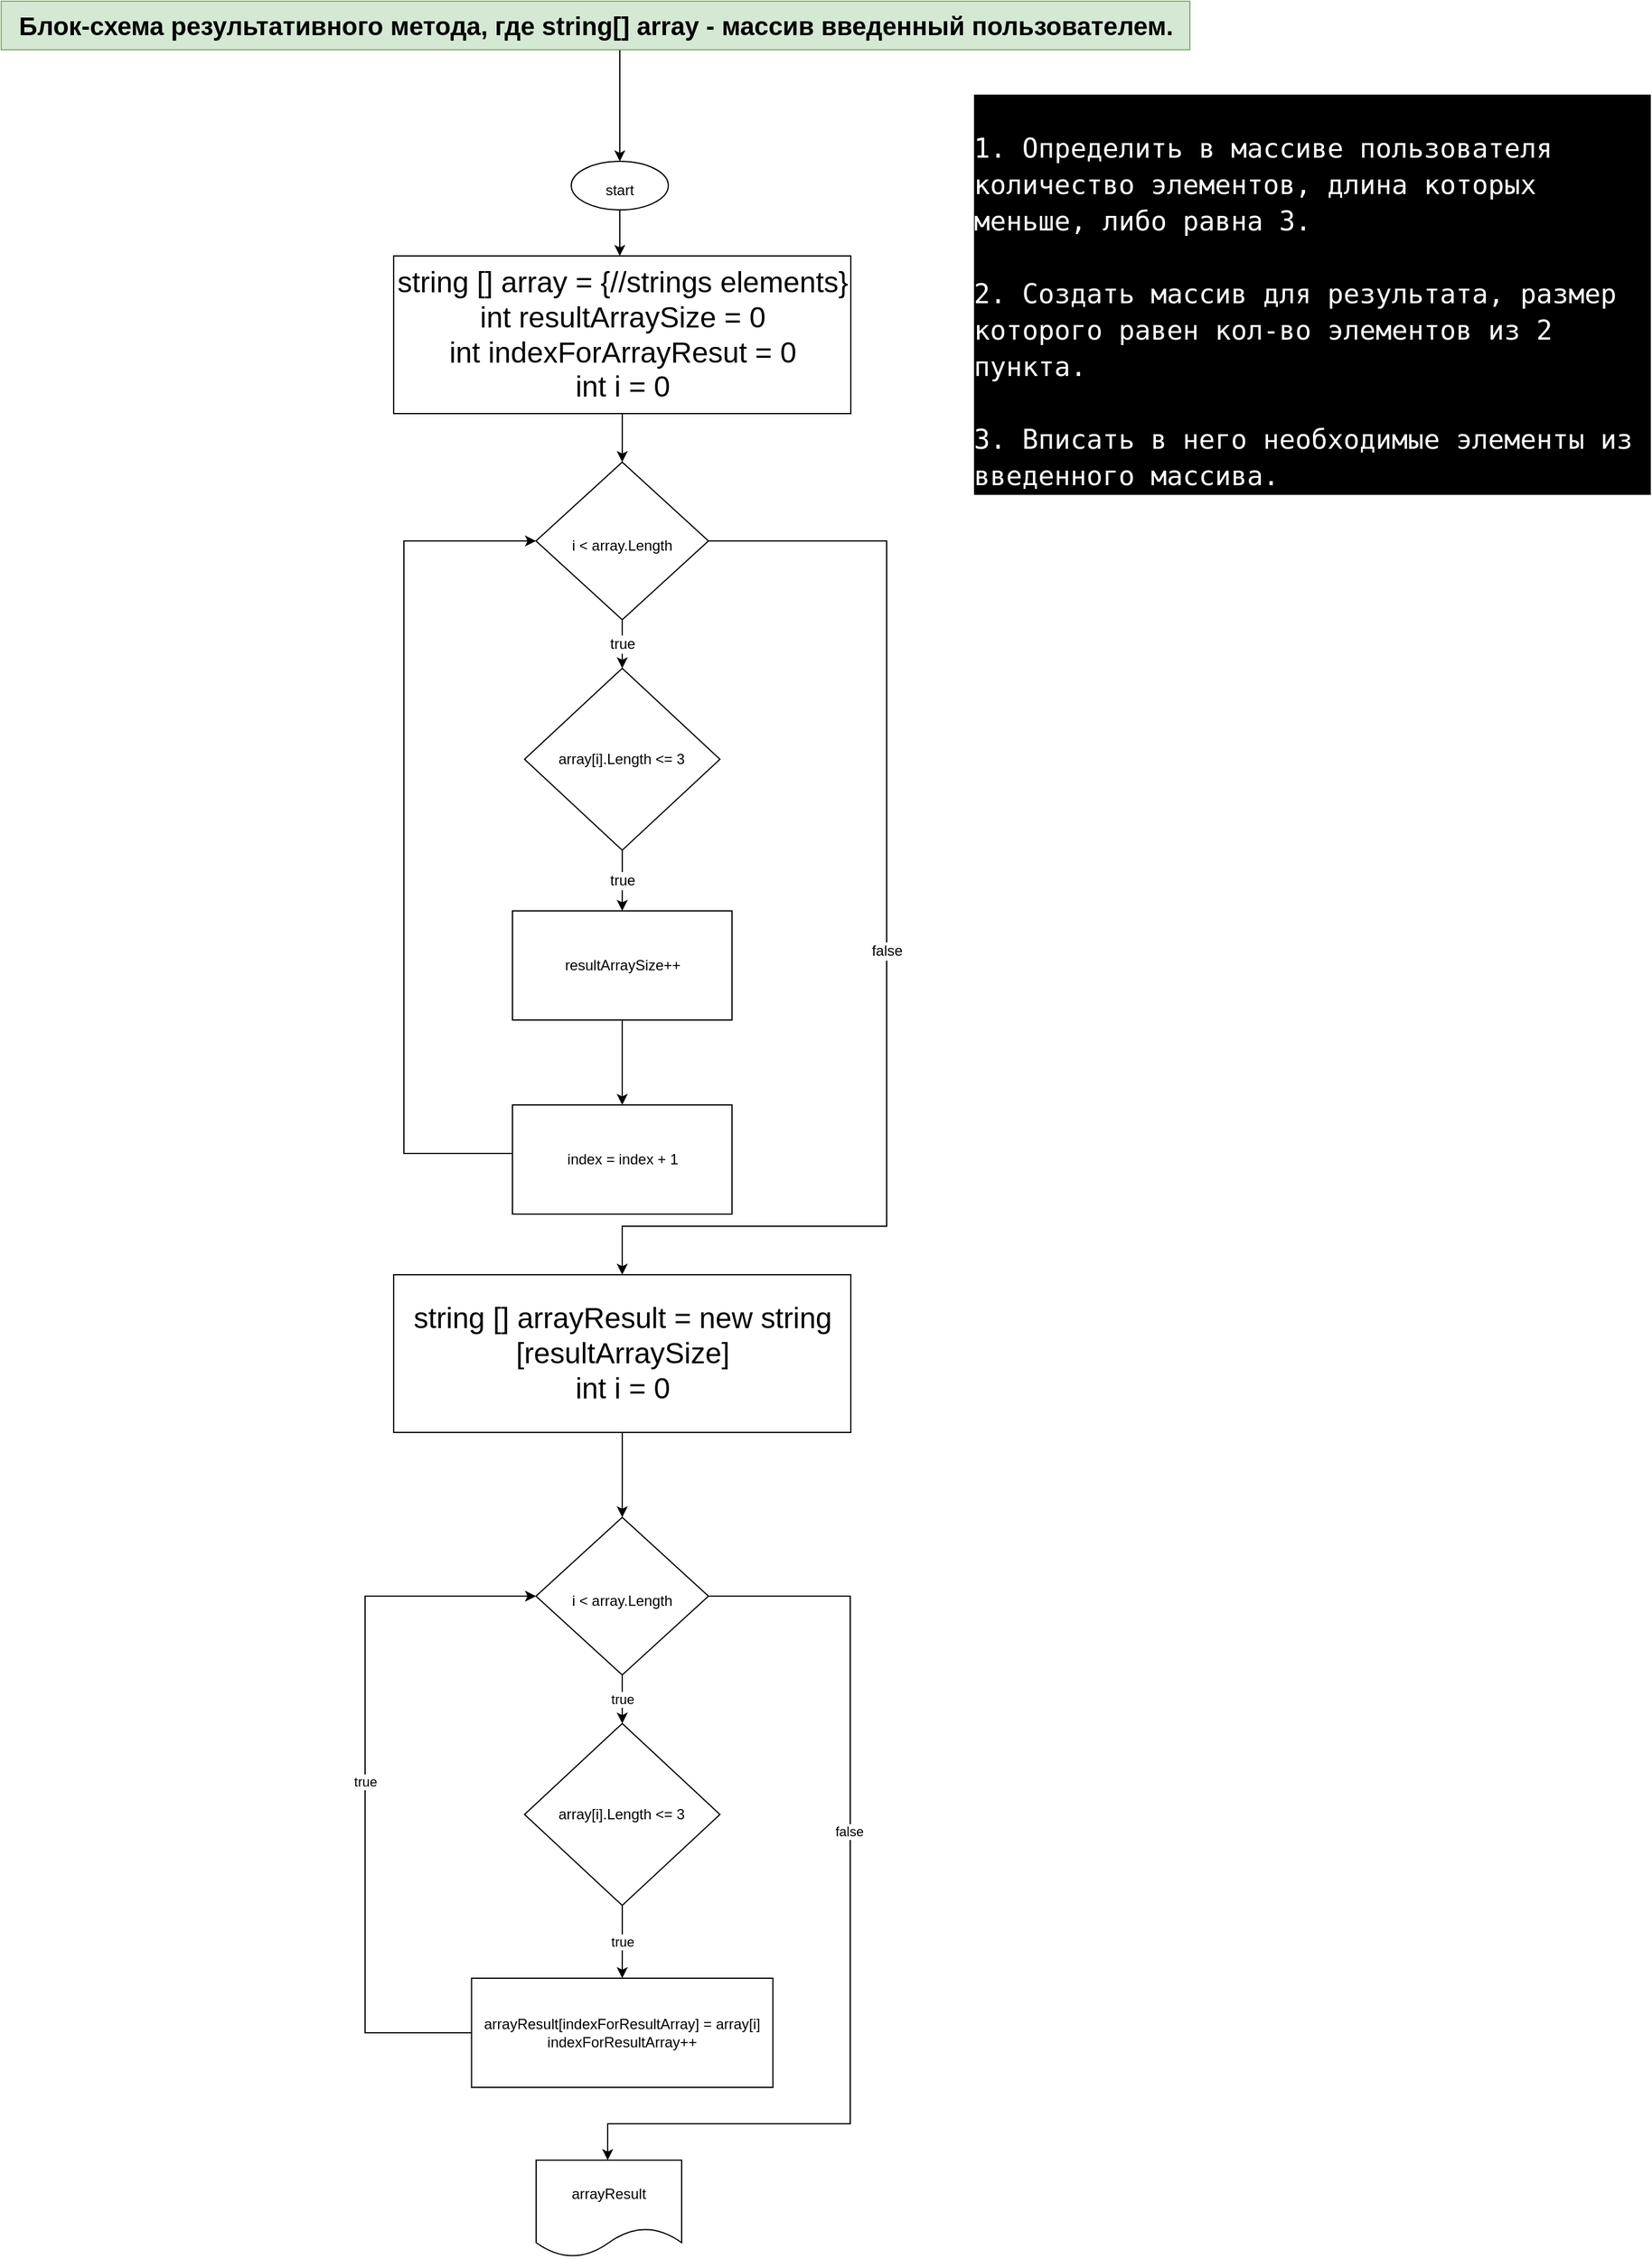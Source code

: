 <mxfile>
    <diagram id="O6eYyxdRciykGWJyQpn-" name="Страница 1">
        <mxGraphModel dx="1216" dy="613" grid="1" gridSize="10" guides="1" tooltips="1" connect="1" arrows="1" fold="1" page="1" pageScale="1" pageWidth="827" pageHeight="1169" math="0" shadow="0">
            <root>
                <mxCell id="0"/>
                <mxCell id="1" parent="0"/>
                <mxCell id="2" style="edgeStyle=orthogonalEdgeStyle;rounded=0;orthogonalLoop=1;jettySize=auto;html=1;fontSize=24;" edge="1" parent="1" source="3">
                    <mxGeometry relative="1" as="geometry">
                        <mxPoint x="530" y="220" as="targetPoint"/>
                    </mxGeometry>
                </mxCell>
                <mxCell id="3" value="&lt;font style=&quot;font-size: 12px;&quot;&gt;start&lt;/font&gt;" style="ellipse;whiteSpace=wrap;html=1;fontSize=24;" vertex="1" parent="1">
                    <mxGeometry x="490" y="142.02" width="80" height="40" as="geometry"/>
                </mxCell>
                <mxCell id="4" style="edgeStyle=orthogonalEdgeStyle;rounded=0;orthogonalLoop=1;jettySize=auto;html=1;entryX=0.5;entryY=0;entryDx=0;entryDy=0;fontSize=12;" edge="1" parent="1" source="5" target="8">
                    <mxGeometry relative="1" as="geometry"/>
                </mxCell>
                <mxCell id="5" value="string [] array = {//strings elements}&lt;br&gt;int resultArraySize = 0&lt;br&gt;int indexForArrayResut = 0&lt;br&gt;int i = 0" style="rounded=0;whiteSpace=wrap;html=1;fontSize=24;" vertex="1" parent="1">
                    <mxGeometry x="343.56" y="220" width="376.88" height="130" as="geometry"/>
                </mxCell>
                <mxCell id="6" value="true" style="edgeStyle=orthogonalEdgeStyle;rounded=0;orthogonalLoop=1;jettySize=auto;html=1;entryX=0.5;entryY=0;entryDx=0;entryDy=0;fontSize=12;" edge="1" parent="1" source="8" target="10">
                    <mxGeometry relative="1" as="geometry"/>
                </mxCell>
                <mxCell id="7" value="false" style="edgeStyle=orthogonalEdgeStyle;rounded=0;orthogonalLoop=1;jettySize=auto;html=1;fontSize=12;" edge="1" parent="1" source="8">
                    <mxGeometry relative="1" as="geometry">
                        <mxPoint x="532" y="1060" as="targetPoint"/>
                        <Array as="points">
                            <mxPoint x="750" y="455"/>
                            <mxPoint x="750" y="1020"/>
                            <mxPoint x="532" y="1020"/>
                            <mxPoint x="532" y="1040"/>
                        </Array>
                    </mxGeometry>
                </mxCell>
                <mxCell id="8" value="&lt;font style=&quot;font-size: 12px;&quot;&gt;i &amp;lt; array.Length&lt;/font&gt;" style="rhombus;whiteSpace=wrap;html=1;fontSize=24;" vertex="1" parent="1">
                    <mxGeometry x="460.9" y="390" width="142.19" height="130" as="geometry"/>
                </mxCell>
                <mxCell id="9" value="true" style="edgeStyle=orthogonalEdgeStyle;rounded=0;orthogonalLoop=1;jettySize=auto;html=1;entryX=0.5;entryY=0;entryDx=0;entryDy=0;fontSize=12;" edge="1" parent="1" source="10" target="12">
                    <mxGeometry relative="1" as="geometry"/>
                </mxCell>
                <mxCell id="10" value="array[i].Length &amp;lt;= 3" style="rhombus;whiteSpace=wrap;html=1;fontSize=12;" vertex="1" parent="1">
                    <mxGeometry x="451.46" y="560" width="161.09" height="150" as="geometry"/>
                </mxCell>
                <mxCell id="11" style="edgeStyle=orthogonalEdgeStyle;rounded=0;orthogonalLoop=1;jettySize=auto;html=1;fontSize=12;entryX=0.5;entryY=0;entryDx=0;entryDy=0;" edge="1" parent="1" source="12" target="14">
                    <mxGeometry relative="1" as="geometry">
                        <mxPoint x="532.0" y="890.833" as="targetPoint"/>
                    </mxGeometry>
                </mxCell>
                <mxCell id="12" value="resultArraySize++" style="rounded=0;whiteSpace=wrap;html=1;fontSize=12;" vertex="1" parent="1">
                    <mxGeometry x="441.5" y="760" width="181" height="90" as="geometry"/>
                </mxCell>
                <mxCell id="13" style="edgeStyle=orthogonalEdgeStyle;rounded=0;orthogonalLoop=1;jettySize=auto;html=1;entryX=0;entryY=0.5;entryDx=0;entryDy=0;fontSize=12;exitX=0;exitY=0.5;exitDx=0;exitDy=0;" edge="1" parent="1" source="14" target="8">
                    <mxGeometry relative="1" as="geometry">
                        <Array as="points">
                            <mxPoint x="441" y="960"/>
                            <mxPoint x="352" y="960"/>
                            <mxPoint x="352" y="455"/>
                        </Array>
                    </mxGeometry>
                </mxCell>
                <mxCell id="14" value="index = index + 1" style="rounded=0;whiteSpace=wrap;html=1;fontSize=12;" vertex="1" parent="1">
                    <mxGeometry x="441.5" y="920" width="181" height="90" as="geometry"/>
                </mxCell>
                <mxCell id="15" style="edgeStyle=orthogonalEdgeStyle;rounded=0;orthogonalLoop=1;jettySize=auto;html=1;" edge="1" parent="1" source="16">
                    <mxGeometry relative="1" as="geometry">
                        <mxPoint x="532.01" y="1260" as="targetPoint"/>
                    </mxGeometry>
                </mxCell>
                <mxCell id="16" value="string [] arrayResult = new string [resultArraySize]&lt;br&gt;int i = 0" style="rounded=0;whiteSpace=wrap;html=1;fontSize=24;" vertex="1" parent="1">
                    <mxGeometry x="343.57" y="1060" width="376.88" height="130" as="geometry"/>
                </mxCell>
                <mxCell id="17" value="true" style="edgeStyle=orthogonalEdgeStyle;rounded=0;orthogonalLoop=1;jettySize=auto;html=1;" edge="1" parent="1" source="20" target="22">
                    <mxGeometry relative="1" as="geometry"/>
                </mxCell>
                <mxCell id="18" style="edgeStyle=orthogonalEdgeStyle;rounded=0;orthogonalLoop=1;jettySize=auto;html=1;" edge="1" parent="1" source="20">
                    <mxGeometry relative="1" as="geometry">
                        <mxPoint x="520" y="1790" as="targetPoint"/>
                        <Array as="points">
                            <mxPoint x="720" y="1325"/>
                            <mxPoint x="720" y="1760"/>
                            <mxPoint x="520" y="1760"/>
                        </Array>
                    </mxGeometry>
                </mxCell>
                <mxCell id="19" value="false" style="edgeLabel;html=1;align=center;verticalAlign=middle;resizable=0;points=[];" vertex="1" connectable="0" parent="18">
                    <mxGeometry x="-0.205" y="-1" relative="1" as="geometry">
                        <mxPoint as="offset"/>
                    </mxGeometry>
                </mxCell>
                <mxCell id="20" value="&lt;font style=&quot;font-size: 12px;&quot;&gt;i &amp;lt; array.Length&lt;/font&gt;" style="rhombus;whiteSpace=wrap;html=1;fontSize=24;" vertex="1" parent="1">
                    <mxGeometry x="460.91" y="1260" width="142.19" height="130" as="geometry"/>
                </mxCell>
                <mxCell id="21" value="true" style="edgeStyle=orthogonalEdgeStyle;rounded=0;orthogonalLoop=1;jettySize=auto;html=1;entryX=0.5;entryY=0;entryDx=0;entryDy=0;" edge="1" parent="1" source="22" target="24">
                    <mxGeometry relative="1" as="geometry"/>
                </mxCell>
                <mxCell id="22" value="array[i].Length &amp;lt;= 3" style="rhombus;whiteSpace=wrap;html=1;fontSize=12;" vertex="1" parent="1">
                    <mxGeometry x="451.46" y="1430" width="161.09" height="150" as="geometry"/>
                </mxCell>
                <mxCell id="23" value="true" style="edgeStyle=orthogonalEdgeStyle;rounded=0;orthogonalLoop=1;jettySize=auto;html=1;entryX=0;entryY=0.5;entryDx=0;entryDy=0;" edge="1" parent="1" source="24" target="20">
                    <mxGeometry relative="1" as="geometry">
                        <mxPoint x="240" y="1400" as="targetPoint"/>
                        <Array as="points">
                            <mxPoint x="320" y="1685"/>
                            <mxPoint x="320" y="1325"/>
                        </Array>
                    </mxGeometry>
                </mxCell>
                <mxCell id="24" value="arrayResult[indexForResultArray] = array[i]&lt;br&gt;indexForResultArray++" style="rounded=0;whiteSpace=wrap;html=1;fontSize=12;" vertex="1" parent="1">
                    <mxGeometry x="407.76" y="1640" width="248.49" height="90" as="geometry"/>
                </mxCell>
                <mxCell id="25" value="arrayResult" style="shape=document;whiteSpace=wrap;html=1;boundedLbl=1;" vertex="1" parent="1">
                    <mxGeometry x="461" y="1790" width="120" height="80" as="geometry"/>
                </mxCell>
                <mxCell id="26" value="&lt;div style=&quot;color: rgb(255, 255, 255); background-color: rgb(0, 0, 0); font-family: &amp;quot;Droid Sans Mono&amp;quot;, &amp;quot;monospace&amp;quot;, monospace; font-weight: normal; font-size: 22px; line-height: 30px;&quot;&gt;&lt;div&gt;&lt;br&gt;&lt;/div&gt;&lt;div&gt;&lt;span style=&quot;color: #ffffff;&quot;&gt;1. Определить в массиве пользователя количество элементов, длина которых меньше, либо равна 3.&lt;/span&gt;&lt;/div&gt;&lt;br&gt;&lt;div&gt;&lt;span style=&quot;color: #ffffff;&quot;&gt;2. Создать массив для результата, размер которого равен кол-во элементов из 2 пункта.&lt;/span&gt;&lt;/div&gt;&lt;br&gt;&lt;div&gt;&lt;span style=&quot;color: #ffffff;&quot;&gt;3. Вписать в него необходимые элементы из введенного массива.&lt;/span&gt;&lt;/div&gt;&lt;/div&gt;" style="text;whiteSpace=wrap;html=1;" vertex="1" parent="1">
                    <mxGeometry x="820" y="80.0" width="560" height="410" as="geometry"/>
                </mxCell>
                <mxCell id="27" style="edgeStyle=orthogonalEdgeStyle;rounded=0;orthogonalLoop=1;jettySize=auto;html=1;entryX=0.5;entryY=0;entryDx=0;entryDy=0;" edge="1" parent="1" source="28" target="3">
                    <mxGeometry relative="1" as="geometry">
                        <mxPoint x="275" y="140" as="targetPoint"/>
                        <Array as="points">
                            <mxPoint x="530" y="70"/>
                            <mxPoint x="530" y="70"/>
                        </Array>
                    </mxGeometry>
                </mxCell>
                <mxCell id="28" value="Блок-схема результативного метода, где string[] array - массив введенный пользователем." style="text;html=1;align=center;verticalAlign=middle;resizable=0;points=[];autosize=1;strokeColor=#82b366;fillColor=#d5e8d4;fontSize=21;fontStyle=1" vertex="1" parent="1">
                    <mxGeometry x="20" y="10" width="980" height="40" as="geometry"/>
                </mxCell>
            </root>
        </mxGraphModel>
    </diagram>
</mxfile>